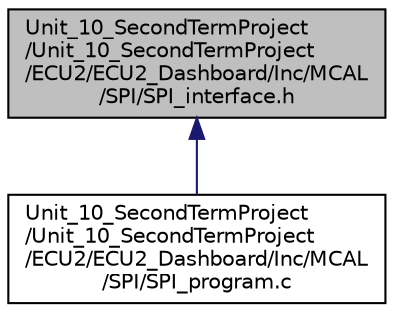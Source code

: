 digraph "Unit_10_SecondTermProject/Unit_10_SecondTermProject/ECU2/ECU2_Dashboard/Inc/MCAL/SPI/SPI_interface.h"
{
 // LATEX_PDF_SIZE
  edge [fontname="Helvetica",fontsize="10",labelfontname="Helvetica",labelfontsize="10"];
  node [fontname="Helvetica",fontsize="10",shape=record];
  Node1 [label="Unit_10_SecondTermProject\l/Unit_10_SecondTermProject\l/ECU2/ECU2_Dashboard/Inc/MCAL\l/SPI/SPI_interface.h",height=0.2,width=0.4,color="black", fillcolor="grey75", style="filled", fontcolor="black",tooltip=" "];
  Node1 -> Node2 [dir="back",color="midnightblue",fontsize="10",style="solid",fontname="Helvetica"];
  Node2 [label="Unit_10_SecondTermProject\l/Unit_10_SecondTermProject\l/ECU2/ECU2_Dashboard/Inc/MCAL\l/SPI/SPI_program.c",height=0.2,width=0.4,color="black", fillcolor="white", style="filled",URL="$_s_p_i__program_8c.html",tooltip=" "];
}
